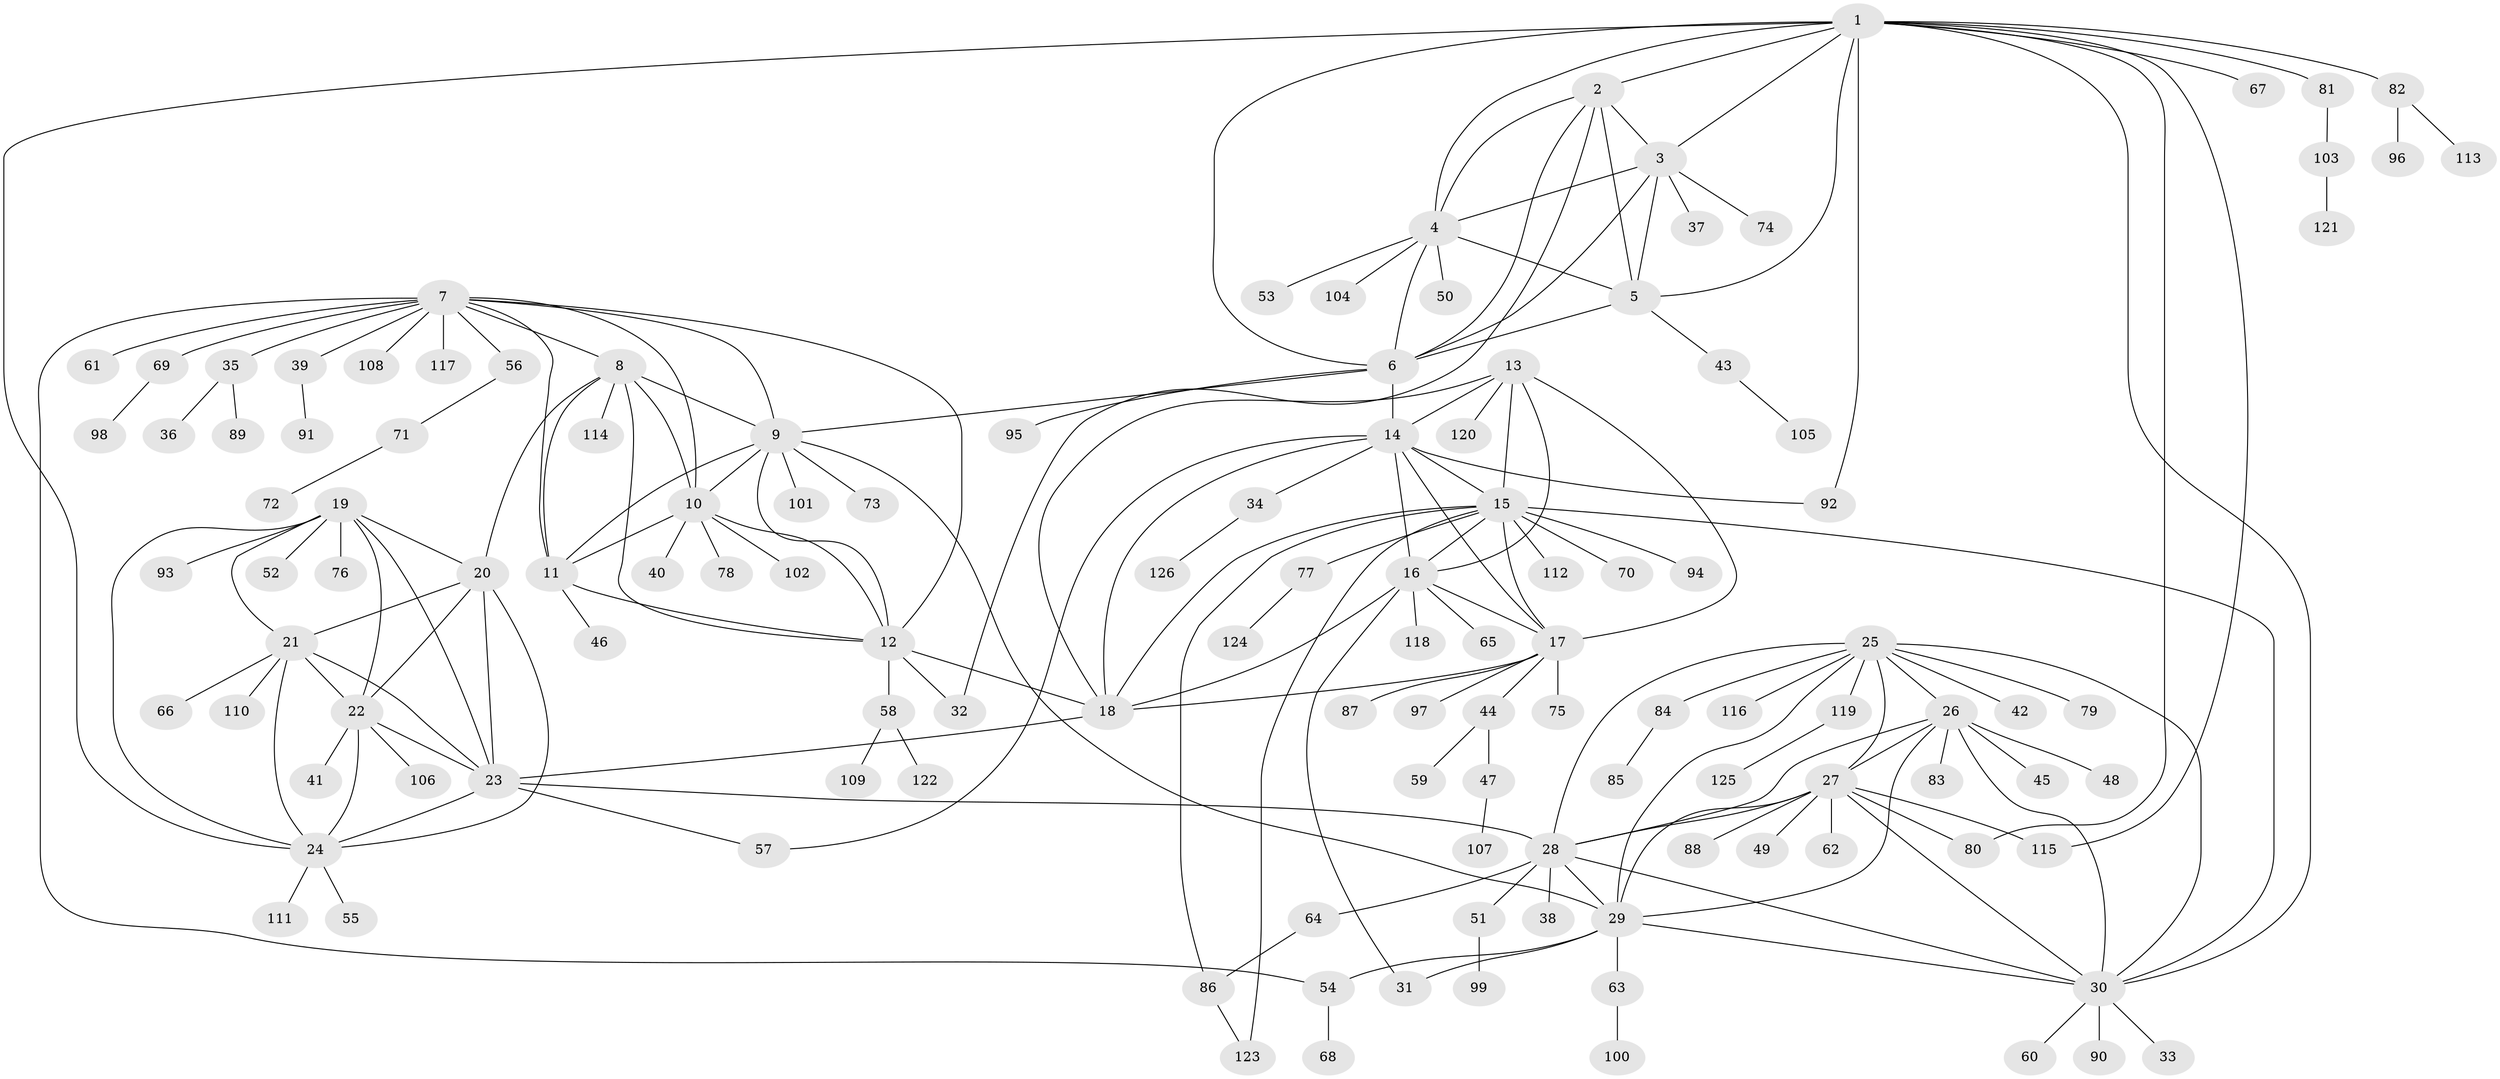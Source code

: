 // coarse degree distribution, {9: 0.05263157894736842, 7: 0.02631578947368421, 8: 0.06578947368421052, 1: 0.5526315789473685, 5: 0.039473684210526314, 6: 0.07894736842105263, 2: 0.15789473684210525, 4: 0.013157894736842105, 11: 0.013157894736842105}
// Generated by graph-tools (version 1.1) at 2025/37/03/04/25 23:37:49]
// undirected, 126 vertices, 190 edges
graph export_dot {
  node [color=gray90,style=filled];
  1;
  2;
  3;
  4;
  5;
  6;
  7;
  8;
  9;
  10;
  11;
  12;
  13;
  14;
  15;
  16;
  17;
  18;
  19;
  20;
  21;
  22;
  23;
  24;
  25;
  26;
  27;
  28;
  29;
  30;
  31;
  32;
  33;
  34;
  35;
  36;
  37;
  38;
  39;
  40;
  41;
  42;
  43;
  44;
  45;
  46;
  47;
  48;
  49;
  50;
  51;
  52;
  53;
  54;
  55;
  56;
  57;
  58;
  59;
  60;
  61;
  62;
  63;
  64;
  65;
  66;
  67;
  68;
  69;
  70;
  71;
  72;
  73;
  74;
  75;
  76;
  77;
  78;
  79;
  80;
  81;
  82;
  83;
  84;
  85;
  86;
  87;
  88;
  89;
  90;
  91;
  92;
  93;
  94;
  95;
  96;
  97;
  98;
  99;
  100;
  101;
  102;
  103;
  104;
  105;
  106;
  107;
  108;
  109;
  110;
  111;
  112;
  113;
  114;
  115;
  116;
  117;
  118;
  119;
  120;
  121;
  122;
  123;
  124;
  125;
  126;
  1 -- 2;
  1 -- 3;
  1 -- 4;
  1 -- 5;
  1 -- 6;
  1 -- 24;
  1 -- 30;
  1 -- 67;
  1 -- 80;
  1 -- 81;
  1 -- 82;
  1 -- 92;
  1 -- 115;
  2 -- 3;
  2 -- 4;
  2 -- 5;
  2 -- 6;
  2 -- 32;
  3 -- 4;
  3 -- 5;
  3 -- 6;
  3 -- 37;
  3 -- 74;
  4 -- 5;
  4 -- 6;
  4 -- 50;
  4 -- 53;
  4 -- 104;
  5 -- 6;
  5 -- 43;
  6 -- 9;
  6 -- 14;
  6 -- 95;
  7 -- 8;
  7 -- 9;
  7 -- 10;
  7 -- 11;
  7 -- 12;
  7 -- 35;
  7 -- 39;
  7 -- 54;
  7 -- 56;
  7 -- 61;
  7 -- 69;
  7 -- 108;
  7 -- 117;
  8 -- 9;
  8 -- 10;
  8 -- 11;
  8 -- 12;
  8 -- 20;
  8 -- 114;
  9 -- 10;
  9 -- 11;
  9 -- 12;
  9 -- 29;
  9 -- 73;
  9 -- 101;
  10 -- 11;
  10 -- 12;
  10 -- 40;
  10 -- 78;
  10 -- 102;
  11 -- 12;
  11 -- 46;
  12 -- 18;
  12 -- 32;
  12 -- 58;
  13 -- 14;
  13 -- 15;
  13 -- 16;
  13 -- 17;
  13 -- 18;
  13 -- 120;
  14 -- 15;
  14 -- 16;
  14 -- 17;
  14 -- 18;
  14 -- 34;
  14 -- 57;
  14 -- 92;
  15 -- 16;
  15 -- 17;
  15 -- 18;
  15 -- 30;
  15 -- 70;
  15 -- 77;
  15 -- 86;
  15 -- 94;
  15 -- 112;
  15 -- 123;
  16 -- 17;
  16 -- 18;
  16 -- 31;
  16 -- 65;
  16 -- 118;
  17 -- 18;
  17 -- 44;
  17 -- 75;
  17 -- 87;
  17 -- 97;
  18 -- 23;
  19 -- 20;
  19 -- 21;
  19 -- 22;
  19 -- 23;
  19 -- 24;
  19 -- 52;
  19 -- 76;
  19 -- 93;
  20 -- 21;
  20 -- 22;
  20 -- 23;
  20 -- 24;
  21 -- 22;
  21 -- 23;
  21 -- 24;
  21 -- 66;
  21 -- 110;
  22 -- 23;
  22 -- 24;
  22 -- 41;
  22 -- 106;
  23 -- 24;
  23 -- 28;
  23 -- 57;
  24 -- 55;
  24 -- 111;
  25 -- 26;
  25 -- 27;
  25 -- 28;
  25 -- 29;
  25 -- 30;
  25 -- 42;
  25 -- 79;
  25 -- 84;
  25 -- 116;
  25 -- 119;
  26 -- 27;
  26 -- 28;
  26 -- 29;
  26 -- 30;
  26 -- 45;
  26 -- 48;
  26 -- 83;
  27 -- 28;
  27 -- 29;
  27 -- 30;
  27 -- 49;
  27 -- 62;
  27 -- 80;
  27 -- 88;
  27 -- 115;
  28 -- 29;
  28 -- 30;
  28 -- 38;
  28 -- 51;
  28 -- 64;
  29 -- 30;
  29 -- 31;
  29 -- 54;
  29 -- 63;
  30 -- 33;
  30 -- 60;
  30 -- 90;
  34 -- 126;
  35 -- 36;
  35 -- 89;
  39 -- 91;
  43 -- 105;
  44 -- 47;
  44 -- 59;
  47 -- 107;
  51 -- 99;
  54 -- 68;
  56 -- 71;
  58 -- 109;
  58 -- 122;
  63 -- 100;
  64 -- 86;
  69 -- 98;
  71 -- 72;
  77 -- 124;
  81 -- 103;
  82 -- 96;
  82 -- 113;
  84 -- 85;
  86 -- 123;
  103 -- 121;
  119 -- 125;
}
